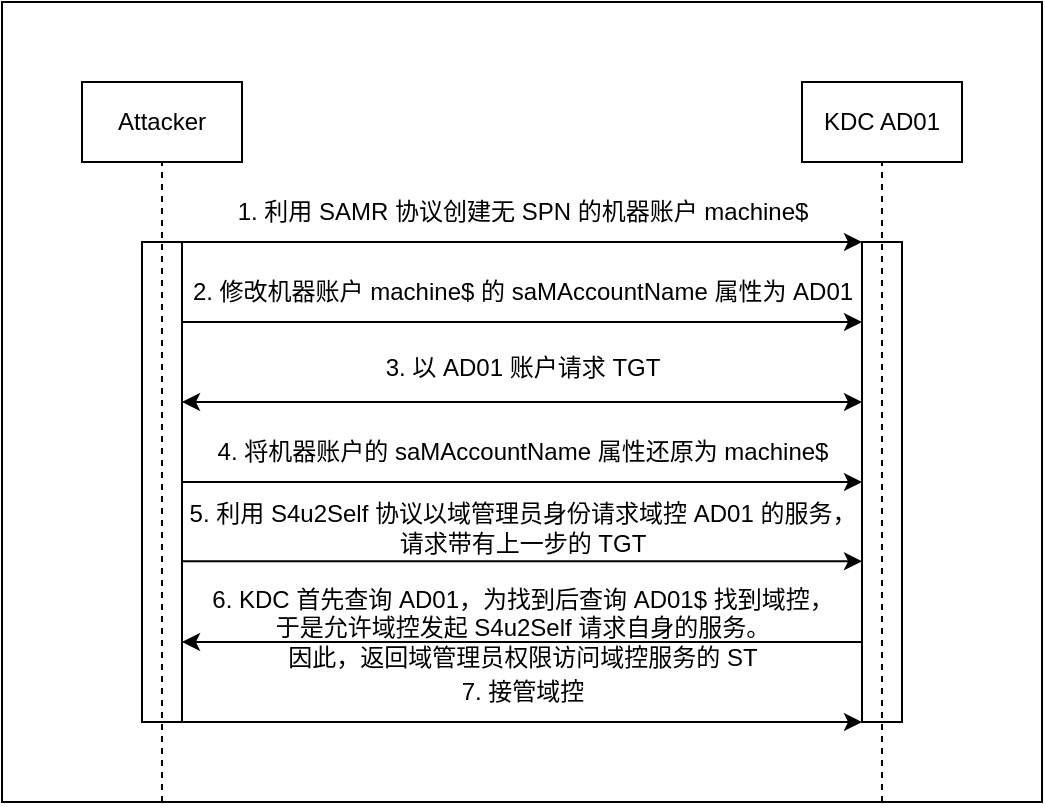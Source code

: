 <mxfile version="22.0.6" type="github">
  <diagram name="第 1 页" id="R8k2Qd7gUJChRu3xk192">
    <mxGraphModel dx="1034" dy="522" grid="1" gridSize="10" guides="1" tooltips="1" connect="1" arrows="1" fold="1" page="1" pageScale="1" pageWidth="827" pageHeight="1169" math="0" shadow="0">
      <root>
        <mxCell id="0" />
        <mxCell id="1" parent="0" />
        <mxCell id="RKuXHUzWq1i8ryl1Sny--24" value="" style="rounded=0;whiteSpace=wrap;html=1;" vertex="1" parent="1">
          <mxGeometry x="40" y="40" width="520" height="400" as="geometry" />
        </mxCell>
        <mxCell id="RKuXHUzWq1i8ryl1Sny--15" value="&lt;div&gt;5. 利用 S4u2Self 协议以域管理员身份请求域控 AD01 的服务，&lt;/div&gt;&lt;div&gt;请求带有上一步的 TGT&lt;br&gt;&lt;/div&gt;" style="text;html=1;align=center;verticalAlign=middle;resizable=0;points=[];autosize=1;strokeColor=none;fillColor=none;" vertex="1" parent="1">
          <mxGeometry x="120" y="283" width="360" height="40" as="geometry" />
        </mxCell>
        <mxCell id="RKuXHUzWq1i8ryl1Sny--1" value="Attacker" style="rounded=0;whiteSpace=wrap;html=1;" vertex="1" parent="1">
          <mxGeometry x="80" y="80" width="80" height="40" as="geometry" />
        </mxCell>
        <mxCell id="RKuXHUzWq1i8ryl1Sny--2" value="KDC AD01" style="rounded=0;whiteSpace=wrap;html=1;" vertex="1" parent="1">
          <mxGeometry x="440" y="80" width="80" height="40" as="geometry" />
        </mxCell>
        <mxCell id="RKuXHUzWq1i8ryl1Sny--3" value="" style="rounded=0;whiteSpace=wrap;html=1;" vertex="1" parent="1">
          <mxGeometry x="110" y="160" width="20" height="240" as="geometry" />
        </mxCell>
        <mxCell id="RKuXHUzWq1i8ryl1Sny--4" value="" style="rounded=0;whiteSpace=wrap;html=1;" vertex="1" parent="1">
          <mxGeometry x="470" y="160" width="20" height="240" as="geometry" />
        </mxCell>
        <mxCell id="RKuXHUzWq1i8ryl1Sny--5" value="" style="endArrow=classic;html=1;rounded=0;exitX=1;exitY=0;exitDx=0;exitDy=0;entryX=0;entryY=0;entryDx=0;entryDy=0;" edge="1" parent="1" source="RKuXHUzWq1i8ryl1Sny--3" target="RKuXHUzWq1i8ryl1Sny--4">
          <mxGeometry width="50" height="50" relative="1" as="geometry">
            <mxPoint x="210" y="220" as="sourcePoint" />
            <mxPoint x="260" y="170" as="targetPoint" />
          </mxGeometry>
        </mxCell>
        <mxCell id="RKuXHUzWq1i8ryl1Sny--6" value="1. 利用 SAMR 协议创建无 SPN 的机器账户 machine$" style="text;html=1;align=center;verticalAlign=middle;resizable=0;points=[];autosize=1;strokeColor=none;fillColor=none;" vertex="1" parent="1">
          <mxGeometry x="145" y="130" width="310" height="30" as="geometry" />
        </mxCell>
        <mxCell id="RKuXHUzWq1i8ryl1Sny--7" value="" style="endArrow=classic;html=1;rounded=0;" edge="1" parent="1">
          <mxGeometry width="50" height="50" relative="1" as="geometry">
            <mxPoint x="130" y="200" as="sourcePoint" />
            <mxPoint x="470" y="200" as="targetPoint" />
          </mxGeometry>
        </mxCell>
        <mxCell id="RKuXHUzWq1i8ryl1Sny--8" value="2. 修改机器账户 machine$ 的 saMAccountName 属性为 AD01" style="text;html=1;align=center;verticalAlign=middle;resizable=0;points=[];autosize=1;strokeColor=none;fillColor=none;" vertex="1" parent="1">
          <mxGeometry x="125" y="170" width="350" height="30" as="geometry" />
        </mxCell>
        <mxCell id="RKuXHUzWq1i8ryl1Sny--10" value="" style="endArrow=classic;startArrow=classic;html=1;rounded=0;exitX=1;exitY=0.25;exitDx=0;exitDy=0;" edge="1" parent="1">
          <mxGeometry width="50" height="50" relative="1" as="geometry">
            <mxPoint x="130" y="240" as="sourcePoint" />
            <mxPoint x="470" y="240" as="targetPoint" />
          </mxGeometry>
        </mxCell>
        <mxCell id="RKuXHUzWq1i8ryl1Sny--11" value="3. 以 AD01 账户请求 TGT" style="text;html=1;align=center;verticalAlign=middle;resizable=0;points=[];autosize=1;strokeColor=none;fillColor=none;" vertex="1" parent="1">
          <mxGeometry x="220" y="208" width="160" height="30" as="geometry" />
        </mxCell>
        <mxCell id="RKuXHUzWq1i8ryl1Sny--12" value="" style="endArrow=classic;html=1;rounded=0;" edge="1" parent="1">
          <mxGeometry width="50" height="50" relative="1" as="geometry">
            <mxPoint x="130" y="280" as="sourcePoint" />
            <mxPoint x="470" y="280" as="targetPoint" />
          </mxGeometry>
        </mxCell>
        <mxCell id="RKuXHUzWq1i8ryl1Sny--13" value="4. 将机器账户的 saMAccountName 属性还原为  machine$ " style="text;html=1;align=center;verticalAlign=middle;resizable=0;points=[];autosize=1;strokeColor=none;fillColor=none;" vertex="1" parent="1">
          <mxGeometry x="135" y="250" width="330" height="30" as="geometry" />
        </mxCell>
        <mxCell id="RKuXHUzWq1i8ryl1Sny--14" value="" style="endArrow=classic;startArrow=none;html=1;rounded=0;startFill=0;" edge="1" parent="1">
          <mxGeometry width="50" height="50" relative="1" as="geometry">
            <mxPoint x="130" y="319.66" as="sourcePoint" />
            <mxPoint x="470" y="319.66" as="targetPoint" />
          </mxGeometry>
        </mxCell>
        <mxCell id="RKuXHUzWq1i8ryl1Sny--16" value="" style="endArrow=classic;html=1;rounded=0;" edge="1" parent="1">
          <mxGeometry width="50" height="50" relative="1" as="geometry">
            <mxPoint x="470" y="360" as="sourcePoint" />
            <mxPoint x="130" y="360" as="targetPoint" />
          </mxGeometry>
        </mxCell>
        <mxCell id="RKuXHUzWq1i8ryl1Sny--17" value="&lt;div&gt;6. KDC 首先查询 AD01，为找到后查询 AD01$ 找到域控，&lt;/div&gt;&lt;div&gt;于是允许域控发起 S4u2Self 请求自身的服务。&lt;/div&gt;&lt;div&gt;因此，返回域管理员权限访问域控服务的 ST&lt;/div&gt;" style="text;html=1;align=center;verticalAlign=middle;resizable=0;points=[];autosize=1;strokeColor=none;fillColor=none;" vertex="1" parent="1">
          <mxGeometry x="135" y="323" width="330" height="60" as="geometry" />
        </mxCell>
        <mxCell id="RKuXHUzWq1i8ryl1Sny--18" value="" style="endArrow=classic;html=1;rounded=0;entryX=0;entryY=0.75;entryDx=0;entryDy=0;" edge="1" parent="1">
          <mxGeometry width="50" height="50" relative="1" as="geometry">
            <mxPoint x="130" y="400" as="sourcePoint" />
            <mxPoint x="470" y="400.0" as="targetPoint" />
            <Array as="points">
              <mxPoint x="420" y="400" />
            </Array>
          </mxGeometry>
        </mxCell>
        <mxCell id="RKuXHUzWq1i8ryl1Sny--19" value="7. 接管域控" style="text;html=1;align=center;verticalAlign=middle;resizable=0;points=[];autosize=1;strokeColor=none;fillColor=none;" vertex="1" parent="1">
          <mxGeometry x="260" y="370" width="80" height="30" as="geometry" />
        </mxCell>
        <mxCell id="RKuXHUzWq1i8ryl1Sny--22" value="" style="endArrow=none;dashed=1;html=1;rounded=0;entryX=0.5;entryY=1;entryDx=0;entryDy=0;" edge="1" parent="1" target="RKuXHUzWq1i8ryl1Sny--1">
          <mxGeometry width="50" height="50" relative="1" as="geometry">
            <mxPoint x="120" y="440" as="sourcePoint" />
            <mxPoint x="60" y="190" as="targetPoint" />
          </mxGeometry>
        </mxCell>
        <mxCell id="RKuXHUzWq1i8ryl1Sny--23" value="" style="endArrow=none;dashed=1;html=1;rounded=0;entryX=0.5;entryY=1;entryDx=0;entryDy=0;" edge="1" parent="1" target="RKuXHUzWq1i8ryl1Sny--2">
          <mxGeometry width="50" height="50" relative="1" as="geometry">
            <mxPoint x="480" y="440" as="sourcePoint" />
            <mxPoint x="610" y="200" as="targetPoint" />
          </mxGeometry>
        </mxCell>
      </root>
    </mxGraphModel>
  </diagram>
</mxfile>
